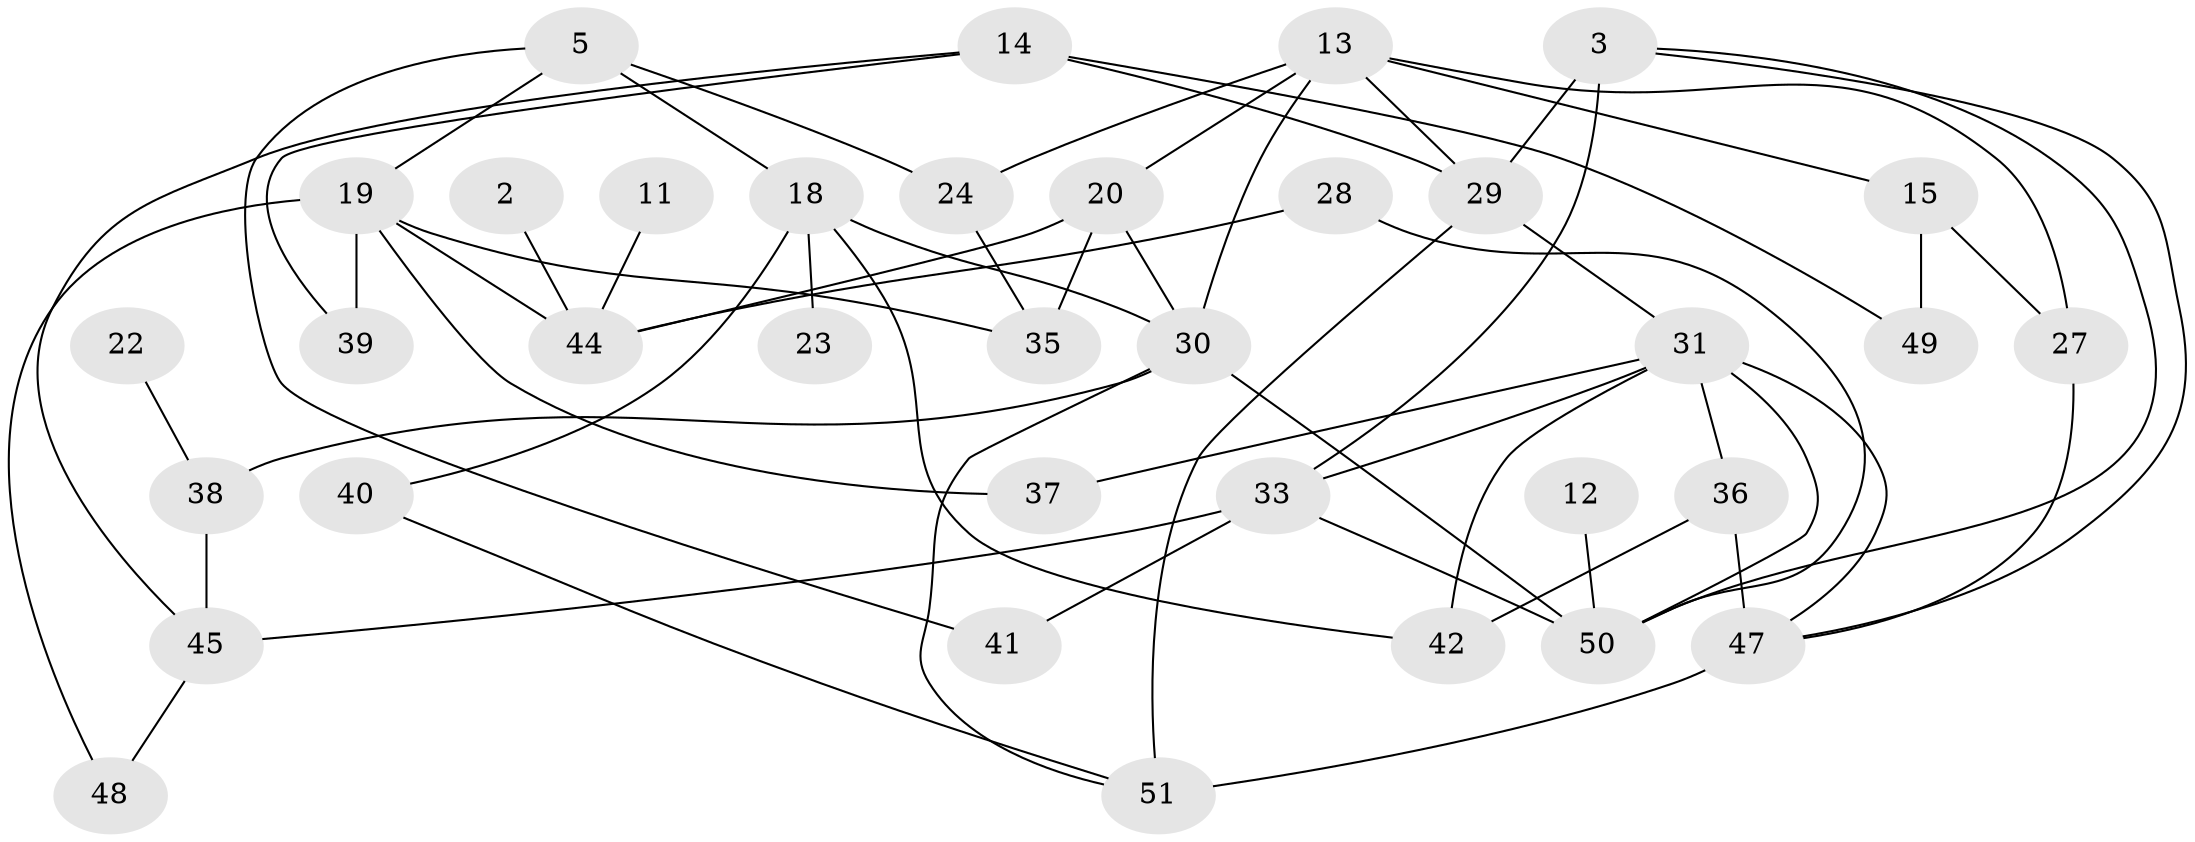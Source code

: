 // original degree distribution, {2: 0.22549019607843138, 1: 0.19607843137254902, 3: 0.22549019607843138, 4: 0.13725490196078433, 5: 0.0392156862745098, 0: 0.13725490196078433, 7: 0.00980392156862745, 6: 0.029411764705882353}
// Generated by graph-tools (version 1.1) at 2025/00/03/09/25 03:00:42]
// undirected, 35 vertices, 60 edges
graph export_dot {
graph [start="1"]
  node [color=gray90,style=filled];
  2;
  3;
  5;
  11;
  12;
  13;
  14;
  15;
  18;
  19;
  20;
  22;
  23;
  24;
  27;
  28;
  29;
  30;
  31;
  33;
  35;
  36;
  37;
  38;
  39;
  40;
  41;
  42;
  44;
  45;
  47;
  48;
  49;
  50;
  51;
  2 -- 44 [weight=1.0];
  3 -- 29 [weight=1.0];
  3 -- 33 [weight=2.0];
  3 -- 47 [weight=1.0];
  3 -- 50 [weight=1.0];
  5 -- 18 [weight=1.0];
  5 -- 19 [weight=1.0];
  5 -- 24 [weight=1.0];
  5 -- 41 [weight=1.0];
  11 -- 44 [weight=2.0];
  12 -- 50 [weight=1.0];
  13 -- 15 [weight=1.0];
  13 -- 20 [weight=1.0];
  13 -- 24 [weight=1.0];
  13 -- 27 [weight=1.0];
  13 -- 29 [weight=1.0];
  13 -- 30 [weight=1.0];
  14 -- 29 [weight=1.0];
  14 -- 39 [weight=1.0];
  14 -- 45 [weight=1.0];
  14 -- 49 [weight=1.0];
  15 -- 27 [weight=1.0];
  15 -- 49 [weight=1.0];
  18 -- 23 [weight=1.0];
  18 -- 30 [weight=1.0];
  18 -- 40 [weight=1.0];
  18 -- 42 [weight=1.0];
  19 -- 35 [weight=1.0];
  19 -- 37 [weight=1.0];
  19 -- 39 [weight=1.0];
  19 -- 44 [weight=1.0];
  19 -- 48 [weight=1.0];
  20 -- 30 [weight=2.0];
  20 -- 35 [weight=1.0];
  20 -- 44 [weight=2.0];
  22 -- 38 [weight=1.0];
  24 -- 35 [weight=1.0];
  27 -- 47 [weight=1.0];
  28 -- 44 [weight=1.0];
  28 -- 50 [weight=1.0];
  29 -- 31 [weight=1.0];
  29 -- 51 [weight=1.0];
  30 -- 38 [weight=1.0];
  30 -- 50 [weight=1.0];
  30 -- 51 [weight=1.0];
  31 -- 33 [weight=1.0];
  31 -- 36 [weight=1.0];
  31 -- 37 [weight=1.0];
  31 -- 42 [weight=1.0];
  31 -- 47 [weight=1.0];
  31 -- 50 [weight=1.0];
  33 -- 41 [weight=1.0];
  33 -- 45 [weight=2.0];
  33 -- 50 [weight=1.0];
  36 -- 42 [weight=1.0];
  36 -- 47 [weight=2.0];
  38 -- 45 [weight=1.0];
  40 -- 51 [weight=1.0];
  45 -- 48 [weight=1.0];
  47 -- 51 [weight=2.0];
}
